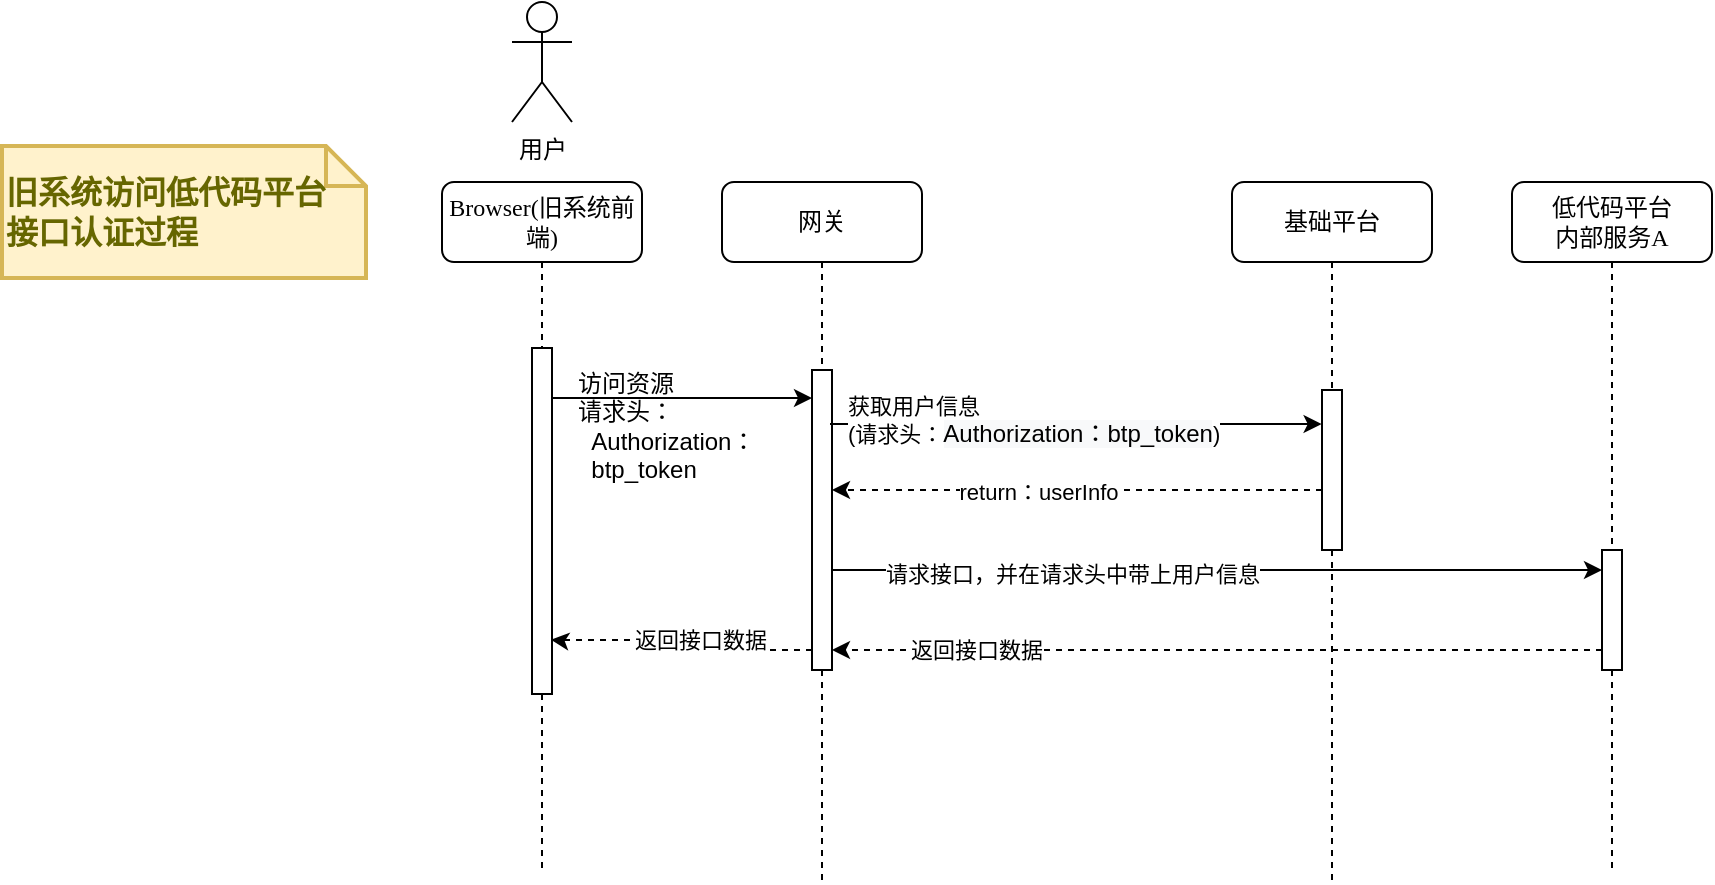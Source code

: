 <mxfile version="14.0.0" type="github">
  <diagram name="Page-1" id="13e1069c-82ec-6db2-03f1-153e76fe0fe0">
    <mxGraphModel dx="1128" dy="621" grid="0" gridSize="10" guides="0" tooltips="1" connect="1" arrows="1" fold="1" page="1" pageScale="1" pageWidth="1100" pageHeight="850" background="#ffffff" math="0" shadow="0">
      <root>
        <mxCell id="0" />
        <mxCell id="1" parent="0" />
        <mxCell id="7baba1c4bc27f4b0-2" value="网关" style="shape=umlLifeline;perimeter=lifelinePerimeter;whiteSpace=wrap;html=1;container=1;collapsible=0;recursiveResize=0;outlineConnect=0;rounded=1;shadow=0;comic=0;labelBackgroundColor=none;strokeWidth=1;fontFamily=Verdana;fontSize=12;align=center;" parent="1" vertex="1">
          <mxGeometry x="402" y="102" width="100" height="350" as="geometry" />
        </mxCell>
        <mxCell id="QnFFR12Hdzy7jSEyUIlK-40" value="" style="html=1;points=[];perimeter=orthogonalPerimeter;" parent="7baba1c4bc27f4b0-2" vertex="1">
          <mxGeometry x="45" y="94" width="10" height="150" as="geometry" />
        </mxCell>
        <mxCell id="7baba1c4bc27f4b0-4" value="基础平台" style="shape=umlLifeline;perimeter=lifelinePerimeter;whiteSpace=wrap;html=1;container=1;collapsible=0;recursiveResize=0;outlineConnect=0;rounded=1;shadow=0;comic=0;labelBackgroundColor=none;strokeWidth=1;fontFamily=Verdana;fontSize=12;align=center;" parent="1" vertex="1">
          <mxGeometry x="657" y="102" width="100" height="350" as="geometry" />
        </mxCell>
        <mxCell id="QnFFR12Hdzy7jSEyUIlK-49" value="" style="html=1;points=[];perimeter=orthogonalPerimeter;align=left;" parent="7baba1c4bc27f4b0-4" vertex="1">
          <mxGeometry x="45" y="104" width="10" height="80" as="geometry" />
        </mxCell>
        <mxCell id="7baba1c4bc27f4b0-5" value="低代码平台&lt;br&gt;内部服务A" style="shape=umlLifeline;perimeter=lifelinePerimeter;whiteSpace=wrap;html=1;container=1;collapsible=0;recursiveResize=0;outlineConnect=0;rounded=1;shadow=0;comic=0;labelBackgroundColor=none;strokeWidth=1;fontFamily=Verdana;fontSize=12;align=center;" parent="1" vertex="1">
          <mxGeometry x="797" y="102" width="100" height="345" as="geometry" />
        </mxCell>
        <mxCell id="QnFFR12Hdzy7jSEyUIlK-57" value="" style="html=1;points=[];perimeter=orthogonalPerimeter;align=left;" parent="7baba1c4bc27f4b0-5" vertex="1">
          <mxGeometry x="45" y="184" width="10" height="60" as="geometry" />
        </mxCell>
        <mxCell id="7baba1c4bc27f4b0-8" value="Browser(旧系统前端)" style="shape=umlLifeline;perimeter=lifelinePerimeter;whiteSpace=wrap;html=1;container=1;collapsible=0;recursiveResize=0;outlineConnect=0;rounded=1;shadow=0;comic=0;labelBackgroundColor=none;strokeWidth=1;fontFamily=Verdana;fontSize=12;align=center;" parent="1" vertex="1">
          <mxGeometry x="262" y="102" width="100" height="344" as="geometry" />
        </mxCell>
        <mxCell id="QnFFR12Hdzy7jSEyUIlK-39" value="" style="html=1;points=[];perimeter=orthogonalPerimeter;" parent="7baba1c4bc27f4b0-8" vertex="1">
          <mxGeometry x="45" y="83" width="10" height="173" as="geometry" />
        </mxCell>
        <mxCell id="QnFFR12Hdzy7jSEyUIlK-1" value="用户" style="shape=umlActor;verticalLabelPosition=bottom;verticalAlign=top;html=1;" parent="1" vertex="1">
          <mxGeometry x="297" y="12" width="30" height="60" as="geometry" />
        </mxCell>
        <mxCell id="QnFFR12Hdzy7jSEyUIlK-46" style="edgeStyle=orthogonalEdgeStyle;rounded=0;orthogonalLoop=1;jettySize=auto;html=1;" parent="1" source="QnFFR12Hdzy7jSEyUIlK-39" target="QnFFR12Hdzy7jSEyUIlK-40" edge="1">
          <mxGeometry relative="1" as="geometry">
            <Array as="points">
              <mxPoint x="370" y="210" />
              <mxPoint x="370" y="210" />
            </Array>
            <mxPoint x="327" y="206" as="sourcePoint" />
          </mxGeometry>
        </mxCell>
        <mxCell id="QnFFR12Hdzy7jSEyUIlK-48" value="&lt;span style=&quot;text-align: center&quot;&gt;访问资源&lt;/span&gt;&lt;br&gt;请求头：&lt;br&gt;&amp;nbsp; Authorization：&lt;br&gt;&amp;nbsp; btp_token" style="text;html=1;align=left;verticalAlign=middle;resizable=0;points=[];autosize=1;" parent="1" vertex="1">
          <mxGeometry x="328" y="194" width="100" height="60" as="geometry" />
        </mxCell>
        <mxCell id="QnFFR12Hdzy7jSEyUIlK-52" style="edgeStyle=orthogonalEdgeStyle;rounded=0;orthogonalLoop=1;jettySize=auto;html=1;entryX=-0.02;entryY=0.213;entryDx=0;entryDy=0;entryPerimeter=0;" parent="1" target="QnFFR12Hdzy7jSEyUIlK-49" edge="1">
          <mxGeometry relative="1" as="geometry">
            <mxPoint x="456" y="223" as="sourcePoint" />
            <mxPoint x="701" y="213" as="targetPoint" />
            <Array as="points">
              <mxPoint x="456" y="223" />
            </Array>
          </mxGeometry>
        </mxCell>
        <mxCell id="QnFFR12Hdzy7jSEyUIlK-53" value="获取用户信息&lt;br&gt;(请求头：&lt;span style=&quot;font-size: 12px ; background-color: rgb(248 , 249 , 250)&quot;&gt;Authorization：&lt;/span&gt;&lt;span style=&quot;font-size: 12px ; background-color: rgb(248 , 249 , 250)&quot;&gt;btp_token&lt;/span&gt;)" style="edgeLabel;html=1;align=left;verticalAlign=middle;resizable=0;points=[];" parent="QnFFR12Hdzy7jSEyUIlK-52" vertex="1" connectable="0">
          <mxGeometry x="-0.1" y="-1" relative="1" as="geometry">
            <mxPoint x="-103.33" y="-3.31" as="offset" />
          </mxGeometry>
        </mxCell>
        <mxCell id="QnFFR12Hdzy7jSEyUIlK-54" style="edgeStyle=orthogonalEdgeStyle;rounded=0;orthogonalLoop=1;jettySize=auto;html=1;dashed=1;" parent="1" source="QnFFR12Hdzy7jSEyUIlK-49" target="QnFFR12Hdzy7jSEyUIlK-40" edge="1">
          <mxGeometry relative="1" as="geometry">
            <Array as="points">
              <mxPoint x="592" y="256" />
              <mxPoint x="592" y="256" />
            </Array>
          </mxGeometry>
        </mxCell>
        <mxCell id="QnFFR12Hdzy7jSEyUIlK-55" value="return：userInfo" style="edgeLabel;html=1;align=center;verticalAlign=middle;resizable=0;points=[];" parent="QnFFR12Hdzy7jSEyUIlK-54" vertex="1" connectable="0">
          <mxGeometry x="0.241" y="1" relative="1" as="geometry">
            <mxPoint x="9.67" as="offset" />
          </mxGeometry>
        </mxCell>
        <mxCell id="QnFFR12Hdzy7jSEyUIlK-58" style="edgeStyle=orthogonalEdgeStyle;rounded=0;orthogonalLoop=1;jettySize=auto;html=1;" parent="1" source="QnFFR12Hdzy7jSEyUIlK-40" target="QnFFR12Hdzy7jSEyUIlK-57" edge="1">
          <mxGeometry relative="1" as="geometry">
            <Array as="points">
              <mxPoint x="562" y="296" />
              <mxPoint x="562" y="296" />
            </Array>
          </mxGeometry>
        </mxCell>
        <mxCell id="QnFFR12Hdzy7jSEyUIlK-59" value="请求接口，并在请求头中带上用户信息" style="edgeLabel;html=1;align=center;verticalAlign=middle;resizable=0;points=[];" parent="QnFFR12Hdzy7jSEyUIlK-58" vertex="1" connectable="0">
          <mxGeometry x="0.157" y="-3" relative="1" as="geometry">
            <mxPoint x="-102.33" y="-1" as="offset" />
          </mxGeometry>
        </mxCell>
        <mxCell id="QnFFR12Hdzy7jSEyUIlK-60" style="edgeStyle=orthogonalEdgeStyle;rounded=0;orthogonalLoop=1;jettySize=auto;html=1;entryX=1;entryY=0.933;entryDx=0;entryDy=0;entryPerimeter=0;dashed=1;" parent="1" source="QnFFR12Hdzy7jSEyUIlK-57" target="QnFFR12Hdzy7jSEyUIlK-40" edge="1">
          <mxGeometry relative="1" as="geometry">
            <Array as="points">
              <mxPoint x="808" y="336" />
              <mxPoint x="808" y="336" />
            </Array>
          </mxGeometry>
        </mxCell>
        <mxCell id="QnFFR12Hdzy7jSEyUIlK-61" value="返回接口数据" style="edgeLabel;html=1;align=center;verticalAlign=middle;resizable=0;points=[];" parent="QnFFR12Hdzy7jSEyUIlK-60" vertex="1" connectable="0">
          <mxGeometry x="-0.166" y="2" relative="1" as="geometry">
            <mxPoint x="-152.83" y="-1.99" as="offset" />
          </mxGeometry>
        </mxCell>
        <mxCell id="QnFFR12Hdzy7jSEyUIlK-63" style="edgeStyle=orthogonalEdgeStyle;rounded=0;orthogonalLoop=1;jettySize=auto;html=1;entryX=0.95;entryY=0.843;entryDx=0;entryDy=0;entryPerimeter=0;dashed=1;" parent="1" source="QnFFR12Hdzy7jSEyUIlK-40" target="QnFFR12Hdzy7jSEyUIlK-39" edge="1">
          <mxGeometry relative="1" as="geometry">
            <Array as="points">
              <mxPoint x="412" y="336" />
              <mxPoint x="412" y="331" />
              <mxPoint x="318" y="331" />
            </Array>
            <mxPoint x="332" y="335.92" as="targetPoint" />
          </mxGeometry>
        </mxCell>
        <mxCell id="QnFFR12Hdzy7jSEyUIlK-64" value="返回接口数据" style="edgeLabel;html=1;align=center;verticalAlign=middle;resizable=0;points=[];" parent="QnFFR12Hdzy7jSEyUIlK-63" vertex="1" connectable="0">
          <mxGeometry x="-0.325" relative="1" as="geometry">
            <mxPoint x="-15.83" as="offset" />
          </mxGeometry>
        </mxCell>
        <mxCell id="QnFFR12Hdzy7jSEyUIlK-66" value="旧系统访问低代码平台&lt;br&gt;接口认证过程" style="shape=note;strokeWidth=2;fontSize=16;size=20;whiteSpace=wrap;html=1;fillColor=#fff2cc;strokeColor=#d6b656;fontColor=#666600;align=left;fontStyle=1" parent="1" vertex="1">
          <mxGeometry x="42" y="84" width="182" height="66" as="geometry" />
        </mxCell>
      </root>
    </mxGraphModel>
  </diagram>
</mxfile>
